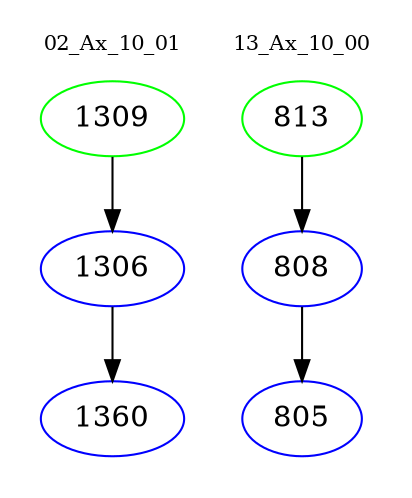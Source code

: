 digraph{
subgraph cluster_0 {
color = white
label = "02_Ax_10_01";
fontsize=10;
T0_1309 [label="1309", color="green"]
T0_1309 -> T0_1306 [color="black"]
T0_1306 [label="1306", color="blue"]
T0_1306 -> T0_1360 [color="black"]
T0_1360 [label="1360", color="blue"]
}
subgraph cluster_1 {
color = white
label = "13_Ax_10_00";
fontsize=10;
T1_813 [label="813", color="green"]
T1_813 -> T1_808 [color="black"]
T1_808 [label="808", color="blue"]
T1_808 -> T1_805 [color="black"]
T1_805 [label="805", color="blue"]
}
}
